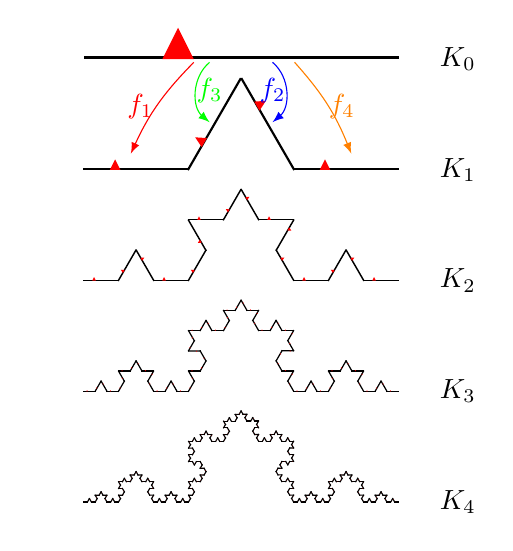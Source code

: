 

% Les similitudes : shift=translation, scale = homothÃÂÃÂÃÂÃÂ©tie, rotate = angle (en degrÃÂÃÂÃÂÃÂ©)
\newcommand\simone{\begin{scope}[shift={(0,0)}, scale={1/3}, rotate=0]}
\newcommand\simtwo{\begin{scope}[shift={({1/3},0)}, scale={1/3}, rotate=60]}                   
\newcommand\simthree{\begin{scope}[shift={({1/2},0.289)}, scale={1/3}, rotate=-60]}                     
\newcommand\simfour{\begin{scope}[shift={({2/3},0)}, scale={1/3}, rotate=0]} 

% La figure initiale
%\newcommand\initfigure{\fill (0,0)--++(0:1)--++(120:1)--cycle;}
%\newcommand\initfigure{\fill (0.5,0.433) circle (1.3cm);}
\newcommand\initfigure{\draw (0,0)--++(0,.01)--++(1,0)--++(0,-.01)--cycle;\fill[red] (0.25,0)--+(0.1,0)--+(0.05,0.1)--cycle;}
%\newcommand\initfigure{\fill (0,0)--++(0,0.5)--++(0.5,0)--++(0,-0.5)--cycle;}

% Le programme rÃÂÃÂÃÂÃÂ©cursif
\newcommand{\ifs}[2]{% #1 the counter, #2 the instructions
                          \ifnum #1 < 0% stop now
                          #2%
                          %\relax% Relax, max, on ne fait rien, c'est terminÃÂÃÂÃÂÃÂ©.
                          \else%
                          \count255=#1%
                          \advance\count255 by -1%
                          \simone
                             \ifs{\number\count255}{#2};                          
                          \end{scope};

                          \simtwo
                             \ifs{\number\count255}{#2};                          
                          \end{scope};

                          \simthree
                             \ifs{\number\count255}{#2};                          
                          \end{scope};

                          \simfour
                             \ifs{\number\count255}{#2};                          
                          \end{scope};
                          \fi%
}

\begin{tikzpicture}[scale=4]
  \fill (0,0)--++(0,.01)--++(1,0)--++(0,-.01)--cycle;
  \fill[red] (0.25,0)--+(0.1,0)--+(0.05,0.1)--cycle;
  \node[right] at (1.1,0) {$K_0$};

  \begin{scope}[yshift=-10]
    \ifs{0}{\initfigure};
    \node[right] at (1.1,0) {$K_1$};
  \end{scope}

  \draw[->,>=latex, red] (0.35,-0.01) to[bend right=10] (0.15,-0.30);
  \draw[->,>=latex, blue] (0.6,-0.01) to[bend left=50] (0.6,-0.20);
  \draw[->,>=latex, green] (0.4,-0.01) to[bend right=50] (0.4,-0.20);
  \draw[->,>=latex, orange] (0.67,-0.01) to[bend left=10] (0.85,-0.30);

  
  \node[scale=1,red] at (0.18,-0.15) {$f_1$};
  \node[scale=1,blue] at (0.6,-0.10) {$f_2$};    
  \node[scale=1,green] at (0.4,-0.10) {$f_3$}; 
  \node[scale=1,orange] at (0.82,-0.15) {$f_4$}; 

    \begin{scope}[yshift=-20]
    \ifs{1}{\initfigure};
    \node[right] at (1.1,0) {$K_2$};
    \end{scope}

    \begin{scope}[yshift=-30]
    \ifs{2}{\initfigure};
    \node[right] at (1.1,0) {$K_3$};
    \end{scope}

    \begin{scope}[yshift=-40]
    \ifs{3}{\initfigure};
    \node[right] at (1.1,0) {$K_4$};
    \end{scope}
 % \ifs{4}{\initfigure}
\end{tikzpicture}
